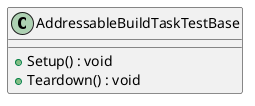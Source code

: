 @startuml
class AddressableBuildTaskTestBase {
    + Setup() : void
    + Teardown() : void
}
@enduml
